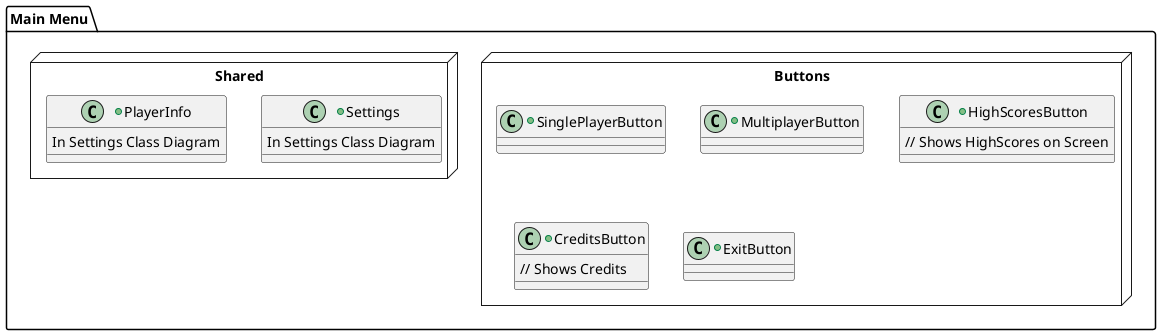 




@startuml MainMenuClassDiagram


top to bottom direction

package "Main Menu" {

    package Buttons <<Node>> {

        +Class "SinglePlayerButton" as SinglePlayerButtonClass {

        }

        +Class "MultiplayerButton" as MultiplayerButtonClass {
            
        }

        +Class "HighScoresButton" as HighScoresButtonClass {
            // Shows HighScores on Screen
        }

        +Class "CreditsButton" as CreditsButtonClass {
            // Shows Credits
        }

        +Class "ExitButton" as ExitButtonClass {

        }

    }

    package Shared <<Node>> {

        +Class "Settings" as SettingsClass {
            In Settings Class Diagram
        }

       +Class "PlayerInfo" as PlayerInfoClass{
            In Settings Class Diagram
        }


    }




}


@enduml























